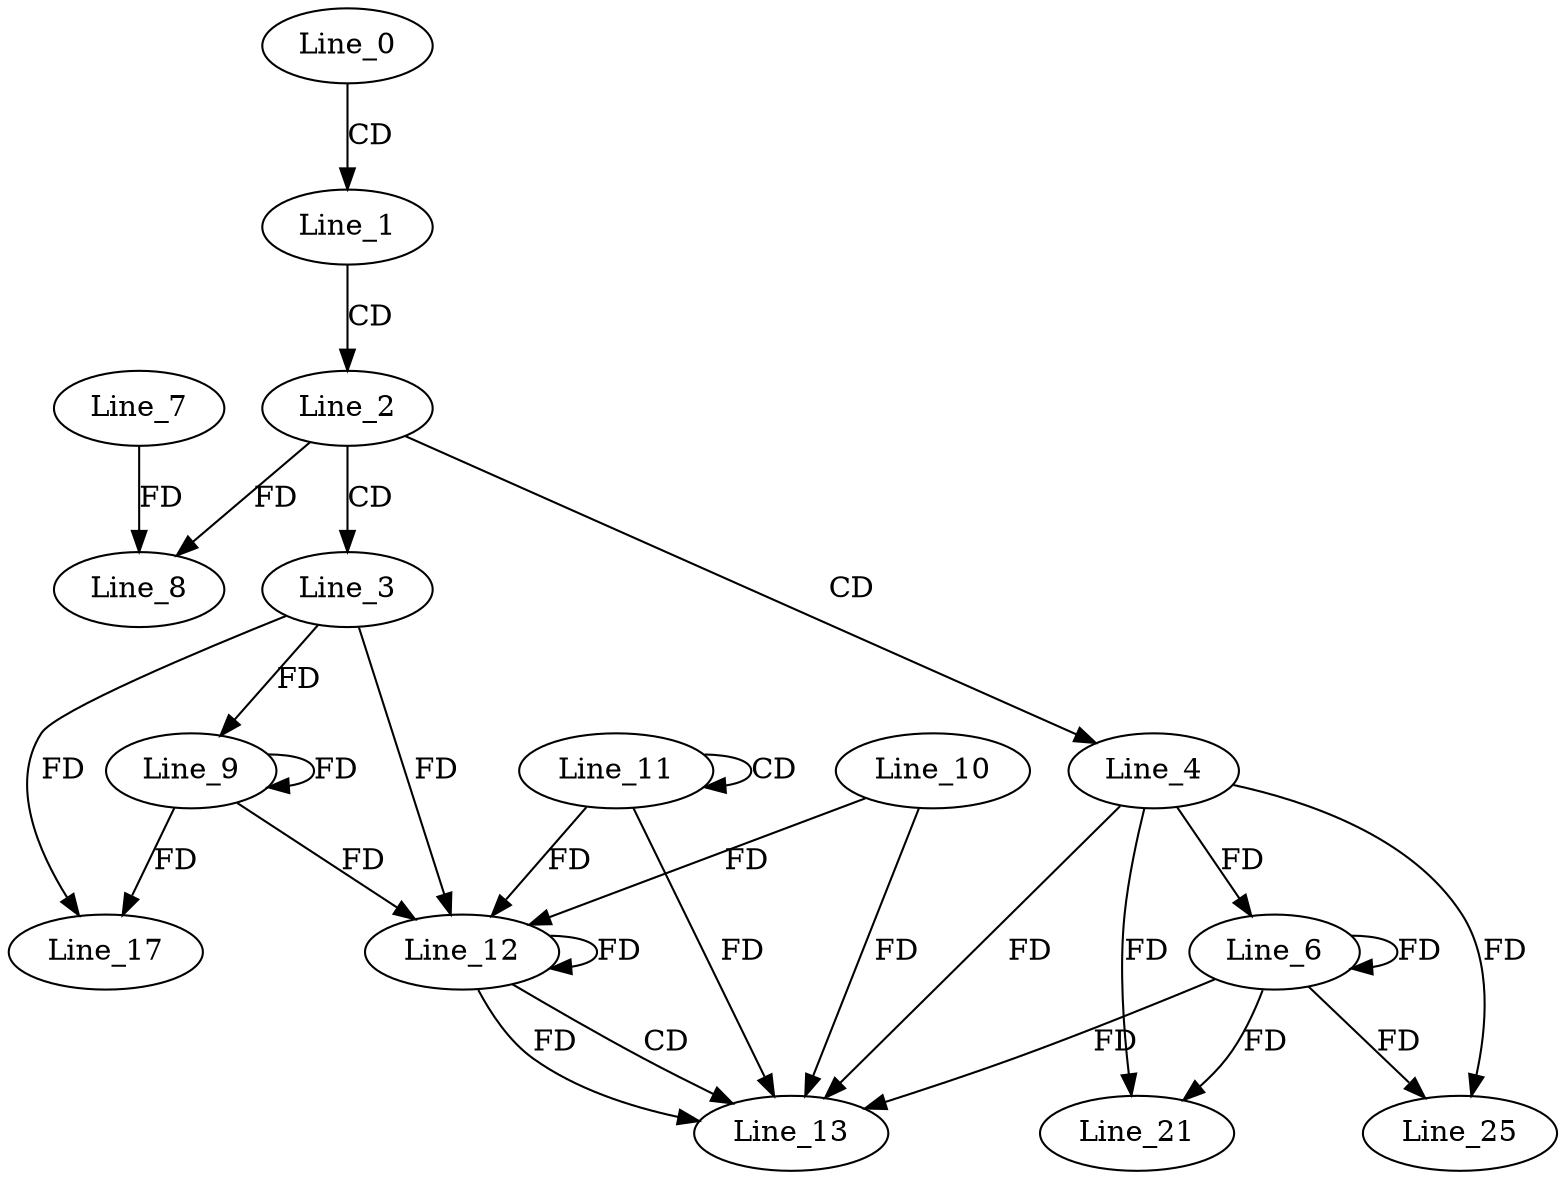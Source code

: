 digraph G {
  Line_0;
  Line_1;
  Line_2;
  Line_3;
  Line_4;
  Line_6;
  Line_7;
  Line_8;
  Line_9;
  Line_11;
  Line_11;
  Line_12;
  Line_12;
  Line_10;
  Line_12;
  Line_13;
  Line_17;
  Line_21;
  Line_25;
  Line_0 -> Line_1 [ label="CD" ];
  Line_1 -> Line_2 [ label="CD" ];
  Line_2 -> Line_3 [ label="CD" ];
  Line_2 -> Line_4 [ label="CD" ];
  Line_4 -> Line_6 [ label="FD" ];
  Line_6 -> Line_6 [ label="FD" ];
  Line_7 -> Line_8 [ label="FD" ];
  Line_2 -> Line_8 [ label="FD" ];
  Line_3 -> Line_9 [ label="FD" ];
  Line_9 -> Line_9 [ label="FD" ];
  Line_11 -> Line_11 [ label="CD" ];
  Line_12 -> Line_12 [ label="FD" ];
  Line_11 -> Line_12 [ label="FD" ];
  Line_3 -> Line_12 [ label="FD" ];
  Line_9 -> Line_12 [ label="FD" ];
  Line_10 -> Line_12 [ label="FD" ];
  Line_12 -> Line_13 [ label="CD" ];
  Line_4 -> Line_13 [ label="FD" ];
  Line_6 -> Line_13 [ label="FD" ];
  Line_10 -> Line_13 [ label="FD" ];
  Line_12 -> Line_13 [ label="FD" ];
  Line_11 -> Line_13 [ label="FD" ];
  Line_3 -> Line_17 [ label="FD" ];
  Line_9 -> Line_17 [ label="FD" ];
  Line_4 -> Line_21 [ label="FD" ];
  Line_6 -> Line_21 [ label="FD" ];
  Line_4 -> Line_25 [ label="FD" ];
  Line_6 -> Line_25 [ label="FD" ];
}

